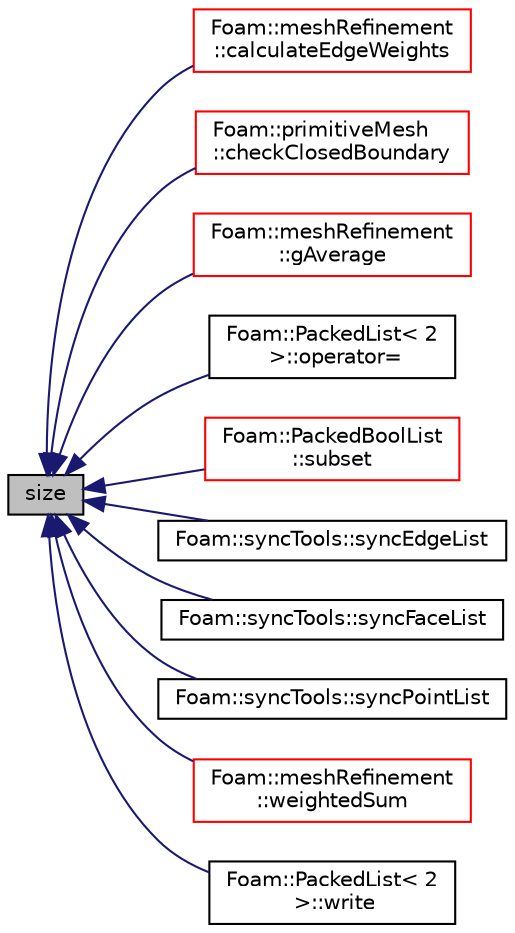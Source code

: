 digraph "size"
{
  bgcolor="transparent";
  edge [fontname="Helvetica",fontsize="10",labelfontname="Helvetica",labelfontsize="10"];
  node [fontname="Helvetica",fontsize="10",shape=record];
  rankdir="LR";
  Node61 [label="size",height=0.2,width=0.4,color="black", fillcolor="grey75", style="filled", fontcolor="black"];
  Node61 -> Node62 [dir="back",color="midnightblue",fontsize="10",style="solid",fontname="Helvetica"];
  Node62 [label="Foam::meshRefinement\l::calculateEdgeWeights",height=0.2,width=0.4,color="red",URL="$a25857.html#a655628b19efe5c0aa6b8bb6726cc5848",tooltip="Helper: calculate edge weights (1/length) "];
  Node61 -> Node66 [dir="back",color="midnightblue",fontsize="10",style="solid",fontname="Helvetica"];
  Node66 [label="Foam::primitiveMesh\l::checkClosedBoundary",height=0.2,width=0.4,color="red",URL="$a28685.html#a930bca98a0d534f2dc0f0d0c550011a6",tooltip="Check boundary for closedness. "];
  Node61 -> Node73 [dir="back",color="midnightblue",fontsize="10",style="solid",fontname="Helvetica"];
  Node73 [label="Foam::meshRefinement\l::gAverage",height=0.2,width=0.4,color="red",URL="$a25857.html#a7e4205ba28cb720bb897769658b2bcc2",tooltip="Helper: calculate average. "];
  Node61 -> Node91 [dir="back",color="midnightblue",fontsize="10",style="solid",fontname="Helvetica"];
  Node91 [label="Foam::PackedList\< 2\l \>::operator=",height=0.2,width=0.4,color="black",URL="$a27053.html#aaeb31ae29909317d0d84bbdfad7cc063",tooltip="Assignment operator. "];
  Node61 -> Node92 [dir="back",color="midnightblue",fontsize="10",style="solid",fontname="Helvetica"];
  Node92 [label="Foam::PackedBoolList\l::subset",height=0.2,width=0.4,color="red",URL="$a27049.html#a668afa3b74e76fcb97bc329983c5e787",tooltip="Subset with the specified list. "];
  Node61 -> Node94 [dir="back",color="midnightblue",fontsize="10",style="solid",fontname="Helvetica"];
  Node94 [label="Foam::syncTools::syncEdgeList",height=0.2,width=0.4,color="black",URL="$a28657.html#ac1b1cf2409615321e41fa44e97e23061"];
  Node61 -> Node95 [dir="back",color="midnightblue",fontsize="10",style="solid",fontname="Helvetica"];
  Node95 [label="Foam::syncTools::syncFaceList",height=0.2,width=0.4,color="black",URL="$a28657.html#afd8d7d625380d8575ecc5ed01247b25c"];
  Node61 -> Node96 [dir="back",color="midnightblue",fontsize="10",style="solid",fontname="Helvetica"];
  Node96 [label="Foam::syncTools::syncPointList",height=0.2,width=0.4,color="black",URL="$a28657.html#a66344f300480fd9182a928f64fd31b54"];
  Node61 -> Node97 [dir="back",color="midnightblue",fontsize="10",style="solid",fontname="Helvetica"];
  Node97 [label="Foam::meshRefinement\l::weightedSum",height=0.2,width=0.4,color="red",URL="$a25857.html#afd1fa532ab6ec81dde2fafe9a3ba7430",tooltip="Helper: weighted sum (over all subset of mesh points) by. "];
  Node61 -> Node101 [dir="back",color="midnightblue",fontsize="10",style="solid",fontname="Helvetica"];
  Node101 [label="Foam::PackedList\< 2\l \>::write",height=0.2,width=0.4,color="black",URL="$a27053.html#af9de36a208703725e7dc847f855b8831",tooltip="Write, optionally with indexedOutput. "];
}

